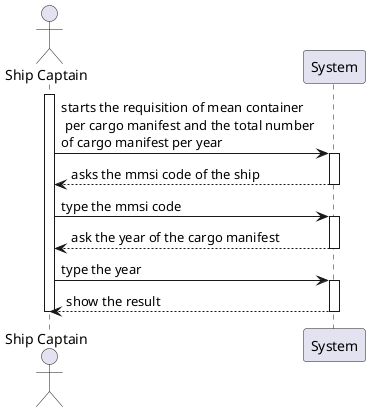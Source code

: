 @startuml
'https://plantuml.com/class-diagram
actor "Ship Captain" as SC
participant "System" as SY

activate SC
SC -> SY : starts the requisition of mean container \n per cargo manifest and the total number \nof cargo manifest per year
activate SY
SY --> SC : asks the mmsi code of the ship
deactivate SY
SC -> SY : type the mmsi code
activate SY
SY --> SC : ask the year of the cargo manifest
deactivate SY
SC->SY : type the year
activate SY
SY-->SC : show the result
deactivate SY
deactivate SC
@enduml